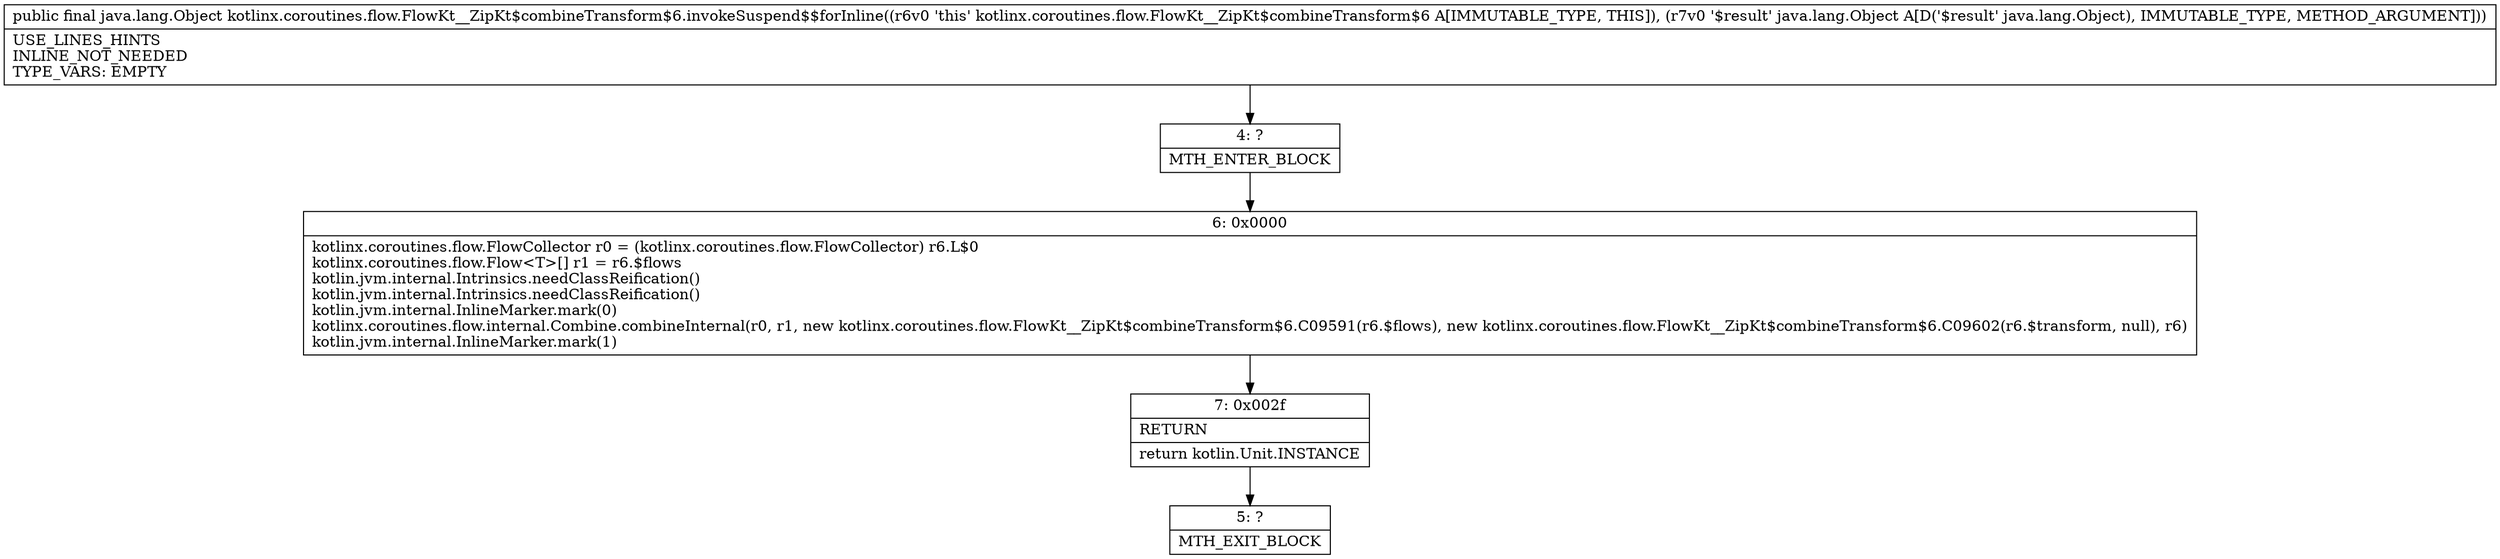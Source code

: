 digraph "CFG forkotlinx.coroutines.flow.FlowKt__ZipKt$combineTransform$6.invokeSuspend$$forInline(Ljava\/lang\/Object;)Ljava\/lang\/Object;" {
Node_4 [shape=record,label="{4\:\ ?|MTH_ENTER_BLOCK\l}"];
Node_6 [shape=record,label="{6\:\ 0x0000|kotlinx.coroutines.flow.FlowCollector r0 = (kotlinx.coroutines.flow.FlowCollector) r6.L$0\lkotlinx.coroutines.flow.Flow\<T\>[] r1 = r6.$flows\lkotlin.jvm.internal.Intrinsics.needClassReification()\lkotlin.jvm.internal.Intrinsics.needClassReification()\lkotlin.jvm.internal.InlineMarker.mark(0)\lkotlinx.coroutines.flow.internal.Combine.combineInternal(r0, r1, new kotlinx.coroutines.flow.FlowKt__ZipKt$combineTransform$6.C09591(r6.$flows), new kotlinx.coroutines.flow.FlowKt__ZipKt$combineTransform$6.C09602(r6.$transform, null), r6)\lkotlin.jvm.internal.InlineMarker.mark(1)\l}"];
Node_7 [shape=record,label="{7\:\ 0x002f|RETURN\l|return kotlin.Unit.INSTANCE\l}"];
Node_5 [shape=record,label="{5\:\ ?|MTH_EXIT_BLOCK\l}"];
MethodNode[shape=record,label="{public final java.lang.Object kotlinx.coroutines.flow.FlowKt__ZipKt$combineTransform$6.invokeSuspend$$forInline((r6v0 'this' kotlinx.coroutines.flow.FlowKt__ZipKt$combineTransform$6 A[IMMUTABLE_TYPE, THIS]), (r7v0 '$result' java.lang.Object A[D('$result' java.lang.Object), IMMUTABLE_TYPE, METHOD_ARGUMENT]))  | USE_LINES_HINTS\lINLINE_NOT_NEEDED\lTYPE_VARS: EMPTY\l}"];
MethodNode -> Node_4;Node_4 -> Node_6;
Node_6 -> Node_7;
Node_7 -> Node_5;
}

